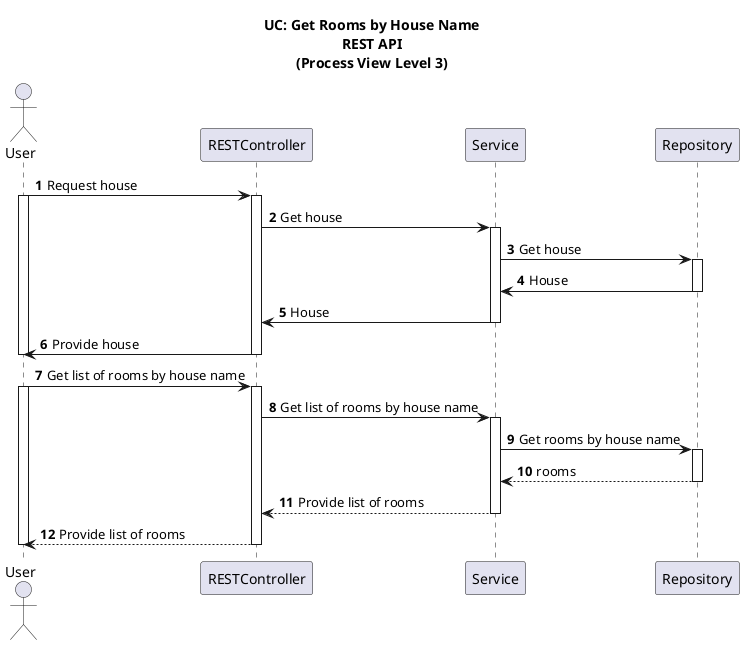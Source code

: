 @startuml

title UC: Get Rooms by House Name\nREST API\n(Process View Level 3)
autonumber

actor "User" as A
participant "RESTController" as RC
participant "Service" as S
participant "Repository" as R

A -> RC: Request house
activate A
activate RC
RC -> S: Get house
activate S
S -> R: Get house
activate R
R -> S: House
deactivate R
S -> RC: House
deactivate S
RC -> A: Provide house
deactivate RC
deactivate A

A -> RC: Get list of rooms by house name
activate A
activate RC
RC -> S: Get list of rooms by house name
activate S
S -> R: Get rooms by house name
activate R
R --> S: rooms
deactivate R
S --> RC: Provide list of rooms
deactivate S
RC --> A: Provide list of rooms
deactivate RC
deactivate A

@enduml